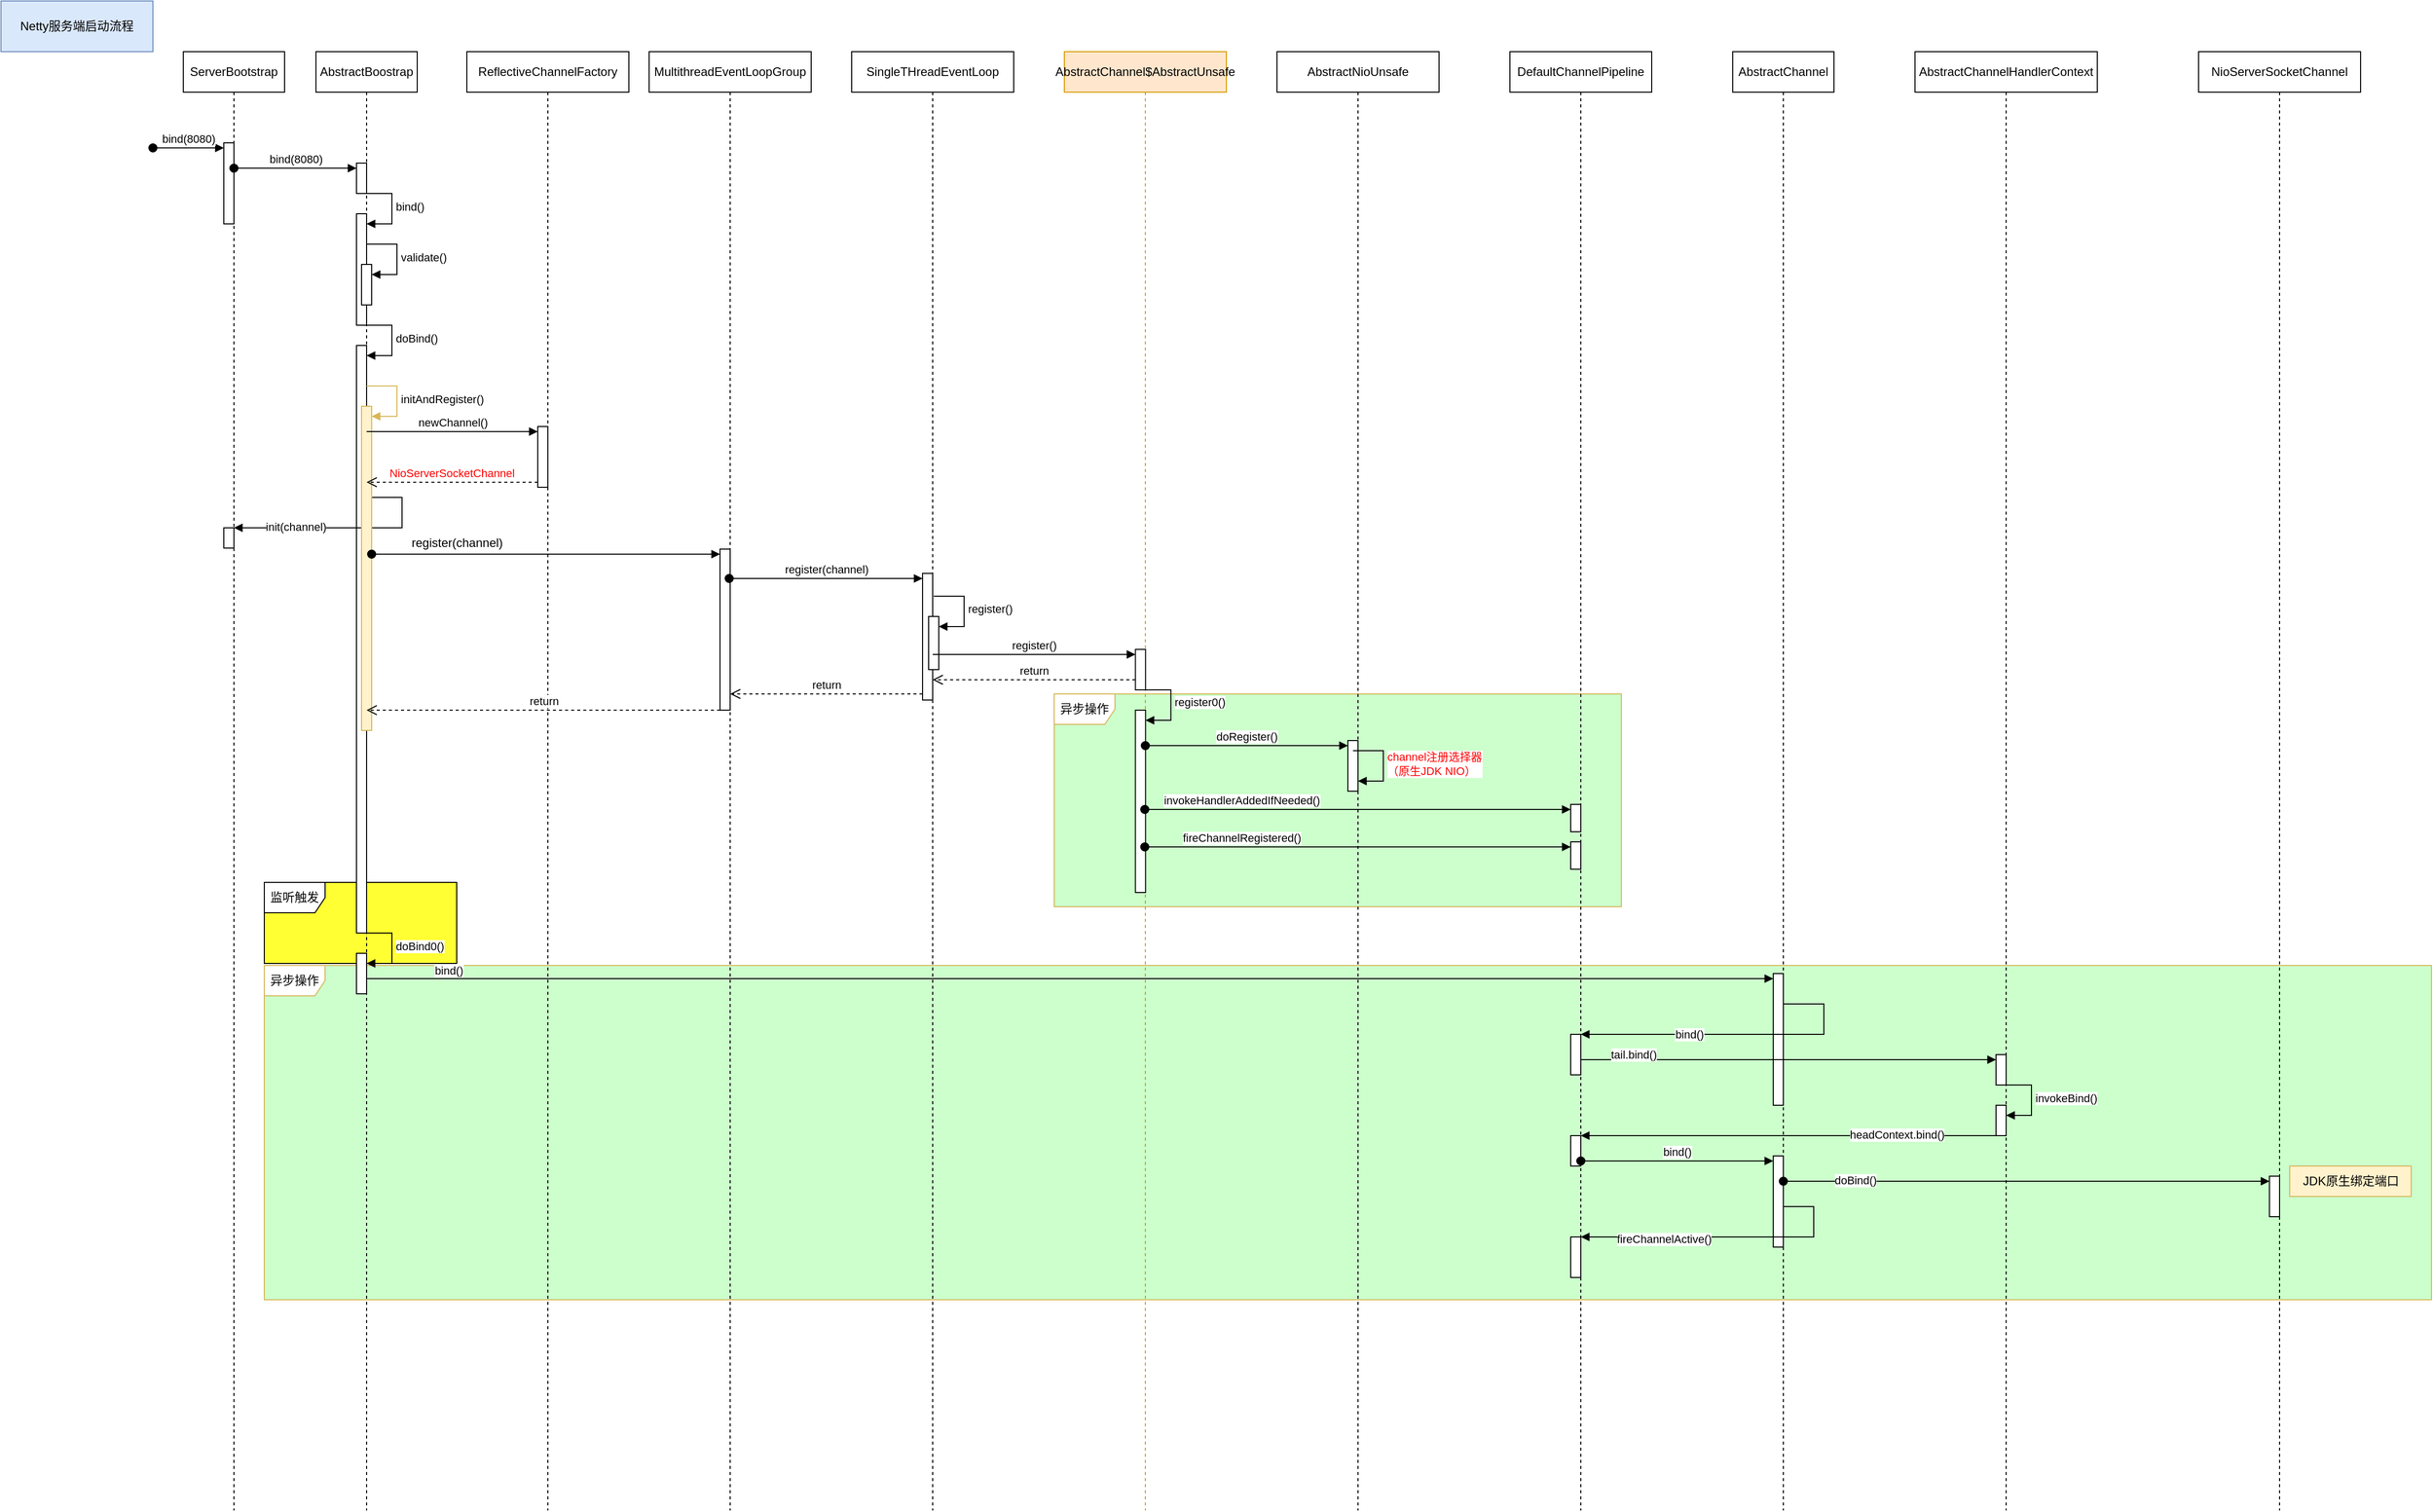 <mxfile version="22.1.4" type="github">
  <diagram name="Page-1" id="0hwIAMe2gJdcN81FErQZ">
    <mxGraphModel dx="2333" dy="1276" grid="1" gridSize="10" guides="1" tooltips="1" connect="1" arrows="1" fold="1" page="1" pageScale="1" pageWidth="3300" pageHeight="4681" math="0" shadow="0">
      <root>
        <mxCell id="0" />
        <mxCell id="1" parent="0" />
        <mxCell id="gqrppcVxHwUpCTjaMd3U-159" value="监听触发" style="shape=umlFrame;whiteSpace=wrap;html=1;pointerEvents=0;fillColor=default;gradientColor=none;swimlaneFillColor=#FFFF33;" vertex="1" parent="1">
          <mxGeometry x="290" y="900" width="190" height="80" as="geometry" />
        </mxCell>
        <mxCell id="gqrppcVxHwUpCTjaMd3U-158" value="异步操作" style="shape=umlFrame;whiteSpace=wrap;html=1;pointerEvents=0;fillColor=default;strokeColor=#d6b656;swimlaneFillColor=#CCFFCC;" vertex="1" parent="1">
          <mxGeometry x="290" y="982" width="2140" height="330" as="geometry" />
        </mxCell>
        <mxCell id="gqrppcVxHwUpCTjaMd3U-154" value="异步操作" style="shape=umlFrame;whiteSpace=wrap;html=1;pointerEvents=0;fillColor=default;strokeColor=#d6b656;swimlaneFillColor=#CCFFCC;" vertex="1" parent="1">
          <mxGeometry x="1070" y="714" width="560" height="210" as="geometry" />
        </mxCell>
        <mxCell id="gqrppcVxHwUpCTjaMd3U-1" value="ServerBootstrap" style="shape=umlLifeline;perimeter=lifelinePerimeter;whiteSpace=wrap;html=1;container=1;dropTarget=0;collapsible=0;recursiveResize=0;outlineConnect=0;portConstraint=eastwest;newEdgeStyle={&quot;curved&quot;:0,&quot;rounded&quot;:0};" vertex="1" parent="1">
          <mxGeometry x="210" y="80" width="100" height="1440" as="geometry" />
        </mxCell>
        <mxCell id="gqrppcVxHwUpCTjaMd3U-3" value="" style="html=1;points=[[0,0,0,0,5],[0,1,0,0,-5],[1,0,0,0,5],[1,1,0,0,-5]];perimeter=orthogonalPerimeter;outlineConnect=0;targetShapes=umlLifeline;portConstraint=eastwest;newEdgeStyle={&quot;curved&quot;:0,&quot;rounded&quot;:0};" vertex="1" parent="gqrppcVxHwUpCTjaMd3U-1">
          <mxGeometry x="40" y="90" width="10" height="80" as="geometry" />
        </mxCell>
        <mxCell id="gqrppcVxHwUpCTjaMd3U-4" value="bind(8080)" style="html=1;verticalAlign=bottom;startArrow=oval;endArrow=block;startSize=8;curved=0;rounded=0;entryX=0;entryY=0;entryDx=0;entryDy=5;" edge="1" target="gqrppcVxHwUpCTjaMd3U-3" parent="gqrppcVxHwUpCTjaMd3U-1">
          <mxGeometry relative="1" as="geometry">
            <mxPoint x="-30" y="95" as="sourcePoint" />
          </mxGeometry>
        </mxCell>
        <mxCell id="gqrppcVxHwUpCTjaMd3U-56" value="" style="html=1;points=[[0,0,0,0,5],[0,1,0,0,-5],[1,0,0,0,5],[1,1,0,0,-5]];perimeter=orthogonalPerimeter;outlineConnect=0;targetShapes=umlLifeline;portConstraint=eastwest;newEdgeStyle={&quot;curved&quot;:0,&quot;rounded&quot;:0};" vertex="1" parent="gqrppcVxHwUpCTjaMd3U-1">
          <mxGeometry x="40" y="470" width="10" height="20" as="geometry" />
        </mxCell>
        <mxCell id="gqrppcVxHwUpCTjaMd3U-2" value="AbstractBoostrap" style="shape=umlLifeline;perimeter=lifelinePerimeter;whiteSpace=wrap;html=1;container=1;dropTarget=0;collapsible=0;recursiveResize=0;outlineConnect=0;portConstraint=eastwest;newEdgeStyle={&quot;curved&quot;:0,&quot;rounded&quot;:0};" vertex="1" parent="1">
          <mxGeometry x="341" y="80" width="100" height="1440" as="geometry" />
        </mxCell>
        <mxCell id="gqrppcVxHwUpCTjaMd3U-23" value="" style="html=1;points=[[0,0,0,0,5],[0,1,0,0,-5],[1,0,0,0,5],[1,1,0,0,-5]];perimeter=orthogonalPerimeter;outlineConnect=0;targetShapes=umlLifeline;portConstraint=eastwest;newEdgeStyle={&quot;curved&quot;:0,&quot;rounded&quot;:0};" vertex="1" parent="gqrppcVxHwUpCTjaMd3U-2">
          <mxGeometry x="40" y="290" width="10" height="580" as="geometry" />
        </mxCell>
        <mxCell id="gqrppcVxHwUpCTjaMd3U-7" value="" style="html=1;points=[[0,0,0,0,5],[0,1,0,0,-5],[1,0,0,0,5],[1,1,0,0,-5]];perimeter=orthogonalPerimeter;outlineConnect=0;targetShapes=umlLifeline;portConstraint=eastwest;newEdgeStyle={&quot;curved&quot;:0,&quot;rounded&quot;:0};" vertex="1" parent="gqrppcVxHwUpCTjaMd3U-2">
          <mxGeometry x="40" y="110" width="10" height="30" as="geometry" />
        </mxCell>
        <mxCell id="gqrppcVxHwUpCTjaMd3U-15" value="" style="html=1;points=[[0,0,0,0,5],[0,1,0,0,-5],[1,0,0,0,5],[1,1,0,0,-5]];perimeter=orthogonalPerimeter;outlineConnect=0;targetShapes=umlLifeline;portConstraint=eastwest;newEdgeStyle={&quot;curved&quot;:0,&quot;rounded&quot;:0};" vertex="1" parent="gqrppcVxHwUpCTjaMd3U-2">
          <mxGeometry x="40" y="160" width="10" height="110" as="geometry" />
        </mxCell>
        <mxCell id="gqrppcVxHwUpCTjaMd3U-16" value="bind()" style="html=1;align=left;spacingLeft=2;endArrow=block;rounded=0;edgeStyle=orthogonalEdgeStyle;curved=0;rounded=0;" edge="1" target="gqrppcVxHwUpCTjaMd3U-15" parent="gqrppcVxHwUpCTjaMd3U-2">
          <mxGeometry relative="1" as="geometry">
            <mxPoint x="45" y="140" as="sourcePoint" />
            <Array as="points">
              <mxPoint x="75" y="140" />
              <mxPoint x="75" y="170" />
            </Array>
          </mxGeometry>
        </mxCell>
        <mxCell id="gqrppcVxHwUpCTjaMd3U-21" value="" style="html=1;points=[[0,0,0,0,5],[0,1,0,0,-5],[1,0,0,0,5],[1,1,0,0,-5]];perimeter=orthogonalPerimeter;outlineConnect=0;targetShapes=umlLifeline;portConstraint=eastwest;newEdgeStyle={&quot;curved&quot;:0,&quot;rounded&quot;:0};" vertex="1" parent="gqrppcVxHwUpCTjaMd3U-2">
          <mxGeometry x="45" y="210" width="10" height="40" as="geometry" />
        </mxCell>
        <mxCell id="gqrppcVxHwUpCTjaMd3U-22" value="validate()" style="html=1;align=left;spacingLeft=2;endArrow=block;rounded=0;edgeStyle=orthogonalEdgeStyle;curved=0;rounded=0;" edge="1" target="gqrppcVxHwUpCTjaMd3U-21" parent="gqrppcVxHwUpCTjaMd3U-2">
          <mxGeometry relative="1" as="geometry">
            <mxPoint x="50" y="190" as="sourcePoint" />
            <Array as="points">
              <mxPoint x="80" y="190" />
              <mxPoint x="80" y="220" />
            </Array>
          </mxGeometry>
        </mxCell>
        <mxCell id="gqrppcVxHwUpCTjaMd3U-24" value="doBind()" style="html=1;align=left;spacingLeft=2;endArrow=block;rounded=0;edgeStyle=orthogonalEdgeStyle;curved=0;rounded=0;" edge="1" target="gqrppcVxHwUpCTjaMd3U-23" parent="gqrppcVxHwUpCTjaMd3U-2">
          <mxGeometry relative="1" as="geometry">
            <mxPoint x="45" y="270" as="sourcePoint" />
            <Array as="points">
              <mxPoint x="75" y="300" />
            </Array>
          </mxGeometry>
        </mxCell>
        <mxCell id="gqrppcVxHwUpCTjaMd3U-30" value="" style="html=1;align=left;spacingLeft=2;endArrow=block;rounded=0;edgeStyle=orthogonalEdgeStyle;curved=0;rounded=0;" edge="1" target="gqrppcVxHwUpCTjaMd3U-1" parent="gqrppcVxHwUpCTjaMd3U-2">
          <mxGeometry relative="1" as="geometry">
            <mxPoint x="55" y="440" as="sourcePoint" />
            <Array as="points">
              <mxPoint x="85" y="440" />
              <mxPoint x="85" y="470" />
            </Array>
          </mxGeometry>
        </mxCell>
        <mxCell id="gqrppcVxHwUpCTjaMd3U-57" value="init(channel)" style="edgeLabel;html=1;align=center;verticalAlign=middle;resizable=0;points=[];" vertex="1" connectable="0" parent="gqrppcVxHwUpCTjaMd3U-30">
          <mxGeometry x="0.46" y="-1" relative="1" as="geometry">
            <mxPoint as="offset" />
          </mxGeometry>
        </mxCell>
        <mxCell id="gqrppcVxHwUpCTjaMd3U-111" value="" style="html=1;points=[[0,0,0,0,5],[0,1,0,0,-5],[1,0,0,0,5],[1,1,0,0,-5]];perimeter=orthogonalPerimeter;outlineConnect=0;targetShapes=umlLifeline;portConstraint=eastwest;newEdgeStyle={&quot;curved&quot;:0,&quot;rounded&quot;:0};" vertex="1" parent="gqrppcVxHwUpCTjaMd3U-2">
          <mxGeometry x="40" y="890" width="10" height="40" as="geometry" />
        </mxCell>
        <mxCell id="gqrppcVxHwUpCTjaMd3U-112" value="doBind0()" style="html=1;align=left;spacingLeft=2;endArrow=block;rounded=0;edgeStyle=orthogonalEdgeStyle;curved=0;rounded=0;" edge="1" target="gqrppcVxHwUpCTjaMd3U-111" parent="gqrppcVxHwUpCTjaMd3U-2">
          <mxGeometry x="-0.005" relative="1" as="geometry">
            <mxPoint x="45" y="870" as="sourcePoint" />
            <Array as="points">
              <mxPoint x="75" y="900" />
            </Array>
            <mxPoint as="offset" />
          </mxGeometry>
        </mxCell>
        <mxCell id="gqrppcVxHwUpCTjaMd3U-5" value="Netty服务端启动流程" style="html=1;whiteSpace=wrap;fillColor=#dae8fc;strokeColor=#6c8ebf;" vertex="1" parent="1">
          <mxGeometry x="30" y="30" width="150" height="50" as="geometry" />
        </mxCell>
        <mxCell id="gqrppcVxHwUpCTjaMd3U-8" value="bind(8080)" style="html=1;verticalAlign=bottom;startArrow=oval;endArrow=block;startSize=8;curved=0;rounded=0;entryX=0;entryY=0;entryDx=0;entryDy=5;" edge="1" target="gqrppcVxHwUpCTjaMd3U-7" parent="1" source="gqrppcVxHwUpCTjaMd3U-1">
          <mxGeometry x="0.004" relative="1" as="geometry">
            <mxPoint x="350" y="195" as="sourcePoint" />
            <mxPoint as="offset" />
          </mxGeometry>
        </mxCell>
        <mxCell id="gqrppcVxHwUpCTjaMd3U-26" value="initAndRegister()" style="html=1;align=left;spacingLeft=2;endArrow=block;rounded=0;edgeStyle=orthogonalEdgeStyle;curved=0;rounded=0;fillColor=#fff2cc;strokeColor=#d6b656;" edge="1" target="gqrppcVxHwUpCTjaMd3U-25" parent="1">
          <mxGeometry relative="1" as="geometry">
            <mxPoint x="391" y="410" as="sourcePoint" />
            <Array as="points">
              <mxPoint x="421" y="440" />
            </Array>
          </mxGeometry>
        </mxCell>
        <mxCell id="gqrppcVxHwUpCTjaMd3U-25" value="" style="html=1;points=[[0,0,0,0,5],[0,1,0,0,-5],[1,0,0,0,5],[1,1,0,0,-5]];perimeter=orthogonalPerimeter;outlineConnect=0;targetShapes=umlLifeline;portConstraint=eastwest;newEdgeStyle={&quot;curved&quot;:0,&quot;rounded&quot;:0};fillColor=#fff2cc;strokeColor=#d6b656;" vertex="1" parent="1">
          <mxGeometry x="386" y="430" width="10" height="320" as="geometry" />
        </mxCell>
        <mxCell id="gqrppcVxHwUpCTjaMd3U-43" value="ReflectiveChannelFactory" style="shape=umlLifeline;perimeter=lifelinePerimeter;whiteSpace=wrap;html=1;container=1;dropTarget=0;collapsible=0;recursiveResize=0;outlineConnect=0;portConstraint=eastwest;newEdgeStyle={&quot;curved&quot;:0,&quot;rounded&quot;:0};" vertex="1" parent="1">
          <mxGeometry x="490" y="80" width="160" height="1440" as="geometry" />
        </mxCell>
        <mxCell id="gqrppcVxHwUpCTjaMd3U-53" value="" style="html=1;points=[[0,0,0,0,5],[0,1,0,0,-5],[1,0,0,0,5],[1,1,0,0,-5]];perimeter=orthogonalPerimeter;outlineConnect=0;targetShapes=umlLifeline;portConstraint=eastwest;newEdgeStyle={&quot;curved&quot;:0,&quot;rounded&quot;:0};" vertex="1" parent="gqrppcVxHwUpCTjaMd3U-43">
          <mxGeometry x="70" y="370" width="10" height="60" as="geometry" />
        </mxCell>
        <mxCell id="gqrppcVxHwUpCTjaMd3U-55" value="&lt;font color=&quot;#ff0000&quot;&gt;NioServerSocketChannel&lt;/font&gt;" style="html=1;verticalAlign=bottom;endArrow=open;dashed=1;endSize=8;curved=0;rounded=0;exitX=0;exitY=1;exitDx=0;exitDy=-5;" edge="1" source="gqrppcVxHwUpCTjaMd3U-53" parent="1" target="gqrppcVxHwUpCTjaMd3U-2">
          <mxGeometry x="0.003" relative="1" as="geometry">
            <mxPoint x="520" y="525" as="targetPoint" />
            <mxPoint as="offset" />
          </mxGeometry>
        </mxCell>
        <mxCell id="gqrppcVxHwUpCTjaMd3U-54" value="newChannel()" style="html=1;verticalAlign=bottom;endArrow=block;curved=0;rounded=0;entryX=0;entryY=0;entryDx=0;entryDy=5;" edge="1" target="gqrppcVxHwUpCTjaMd3U-53" parent="1" source="gqrppcVxHwUpCTjaMd3U-2">
          <mxGeometry relative="1" as="geometry">
            <mxPoint x="520" y="455" as="sourcePoint" />
          </mxGeometry>
        </mxCell>
        <mxCell id="gqrppcVxHwUpCTjaMd3U-62" value="MultithreadEventLoopGroup" style="shape=umlLifeline;perimeter=lifelinePerimeter;whiteSpace=wrap;html=1;container=1;dropTarget=0;collapsible=0;recursiveResize=0;outlineConnect=0;portConstraint=eastwest;newEdgeStyle={&quot;curved&quot;:0,&quot;rounded&quot;:0};" vertex="1" parent="1">
          <mxGeometry x="670" y="80" width="160" height="1440" as="geometry" />
        </mxCell>
        <mxCell id="gqrppcVxHwUpCTjaMd3U-66" value="" style="html=1;points=[[0,0,0,0,5],[0,1,0,0,-5],[1,0,0,0,5],[1,1,0,0,-5]];perimeter=orthogonalPerimeter;outlineConnect=0;targetShapes=umlLifeline;portConstraint=eastwest;newEdgeStyle={&quot;curved&quot;:0,&quot;rounded&quot;:0};" vertex="1" parent="gqrppcVxHwUpCTjaMd3U-62">
          <mxGeometry x="70" y="491" width="10" height="159" as="geometry" />
        </mxCell>
        <mxCell id="gqrppcVxHwUpCTjaMd3U-65" value="SingleTHreadEventLoop" style="shape=umlLifeline;perimeter=lifelinePerimeter;whiteSpace=wrap;html=1;container=1;dropTarget=0;collapsible=0;recursiveResize=0;outlineConnect=0;portConstraint=eastwest;newEdgeStyle={&quot;curved&quot;:0,&quot;rounded&quot;:0};" vertex="1" parent="1">
          <mxGeometry x="870" y="80" width="160" height="1440" as="geometry" />
        </mxCell>
        <mxCell id="gqrppcVxHwUpCTjaMd3U-70" value="" style="html=1;points=[[0,0,0,0,5],[0,1,0,0,-5],[1,0,0,0,5],[1,1,0,0,-5]];perimeter=orthogonalPerimeter;outlineConnect=0;targetShapes=umlLifeline;portConstraint=eastwest;newEdgeStyle={&quot;curved&quot;:0,&quot;rounded&quot;:0};" vertex="1" parent="gqrppcVxHwUpCTjaMd3U-65">
          <mxGeometry x="70" y="515" width="10" height="125" as="geometry" />
        </mxCell>
        <mxCell id="gqrppcVxHwUpCTjaMd3U-76" value="" style="html=1;points=[[0,0,0,0,5],[0,1,0,0,-5],[1,0,0,0,5],[1,1,0,0,-5]];perimeter=orthogonalPerimeter;outlineConnect=0;targetShapes=umlLifeline;portConstraint=eastwest;newEdgeStyle={&quot;curved&quot;:0,&quot;rounded&quot;:0};" vertex="1" parent="gqrppcVxHwUpCTjaMd3U-65">
          <mxGeometry x="76" y="557.5" width="10" height="52.5" as="geometry" />
        </mxCell>
        <mxCell id="gqrppcVxHwUpCTjaMd3U-77" value="register()" style="html=1;align=left;spacingLeft=2;endArrow=block;rounded=0;edgeStyle=orthogonalEdgeStyle;curved=0;rounded=0;" edge="1" target="gqrppcVxHwUpCTjaMd3U-76" parent="gqrppcVxHwUpCTjaMd3U-65">
          <mxGeometry relative="1" as="geometry">
            <mxPoint x="81" y="537.5" as="sourcePoint" />
            <Array as="points">
              <mxPoint x="111" y="567.5" />
            </Array>
          </mxGeometry>
        </mxCell>
        <mxCell id="gqrppcVxHwUpCTjaMd3U-67" value="" style="html=1;verticalAlign=bottom;startArrow=oval;endArrow=block;startSize=8;curved=0;rounded=0;entryX=0;entryY=0;entryDx=0;entryDy=5;" edge="1" target="gqrppcVxHwUpCTjaMd3U-66" parent="1">
          <mxGeometry relative="1" as="geometry">
            <mxPoint x="396" y="576" as="sourcePoint" />
          </mxGeometry>
        </mxCell>
        <mxCell id="gqrppcVxHwUpCTjaMd3U-69" value="register(channel)" style="text;html=1;align=center;verticalAlign=middle;resizable=0;points=[];autosize=1;strokeColor=none;fillColor=none;" vertex="1" parent="1">
          <mxGeometry x="425" y="550" width="110" height="30" as="geometry" />
        </mxCell>
        <mxCell id="gqrppcVxHwUpCTjaMd3U-71" value="register(channel)" style="html=1;verticalAlign=bottom;startArrow=oval;endArrow=block;startSize=8;curved=0;rounded=0;entryX=0;entryY=0;entryDx=0;entryDy=5;" edge="1" target="gqrppcVxHwUpCTjaMd3U-70" parent="1">
          <mxGeometry relative="1" as="geometry">
            <mxPoint x="749.071" y="600" as="sourcePoint" />
          </mxGeometry>
        </mxCell>
        <mxCell id="gqrppcVxHwUpCTjaMd3U-78" value="AbstractChannel$AbstractUnsafe" style="shape=umlLifeline;perimeter=lifelinePerimeter;whiteSpace=wrap;html=1;container=1;dropTarget=0;collapsible=0;recursiveResize=0;outlineConnect=0;portConstraint=eastwest;newEdgeStyle={&quot;curved&quot;:0,&quot;rounded&quot;:0};fillColor=#ffe6cc;strokeColor=#d79b00;" vertex="1" parent="1">
          <mxGeometry x="1080" y="80" width="160" height="1440" as="geometry" />
        </mxCell>
        <mxCell id="gqrppcVxHwUpCTjaMd3U-85" value="" style="html=1;points=[[0,0,0,0,5],[0,1,0,0,-5],[1,0,0,0,5],[1,1,0,0,-5]];perimeter=orthogonalPerimeter;outlineConnect=0;targetShapes=umlLifeline;portConstraint=eastwest;newEdgeStyle={&quot;curved&quot;:0,&quot;rounded&quot;:0};" vertex="1" parent="gqrppcVxHwUpCTjaMd3U-78">
          <mxGeometry x="70.19" y="590" width="10" height="40" as="geometry" />
        </mxCell>
        <mxCell id="gqrppcVxHwUpCTjaMd3U-90" value="" style="html=1;points=[[0,0,0,0,5],[0,1,0,0,-5],[1,0,0,0,5],[1,1,0,0,-5]];perimeter=orthogonalPerimeter;outlineConnect=0;targetShapes=umlLifeline;portConstraint=eastwest;newEdgeStyle={&quot;curved&quot;:0,&quot;rounded&quot;:0};" vertex="1" parent="gqrppcVxHwUpCTjaMd3U-78">
          <mxGeometry x="70.19" y="650" width="10" height="180" as="geometry" />
        </mxCell>
        <mxCell id="gqrppcVxHwUpCTjaMd3U-91" value="register0()" style="html=1;align=left;spacingLeft=2;endArrow=block;rounded=0;edgeStyle=orthogonalEdgeStyle;curved=0;rounded=0;" edge="1" target="gqrppcVxHwUpCTjaMd3U-90" parent="gqrppcVxHwUpCTjaMd3U-78">
          <mxGeometry relative="1" as="geometry">
            <mxPoint x="75.19" y="630" as="sourcePoint" />
            <Array as="points">
              <mxPoint x="105.19" y="660" />
            </Array>
          </mxGeometry>
        </mxCell>
        <mxCell id="gqrppcVxHwUpCTjaMd3U-86" value="register()" style="html=1;verticalAlign=bottom;endArrow=block;curved=0;rounded=0;entryX=0;entryY=0;entryDx=0;entryDy=5;" edge="1" target="gqrppcVxHwUpCTjaMd3U-85" parent="1" source="gqrppcVxHwUpCTjaMd3U-65">
          <mxGeometry relative="1" as="geometry">
            <mxPoint x="1080.19" y="653.75" as="sourcePoint" />
          </mxGeometry>
        </mxCell>
        <mxCell id="gqrppcVxHwUpCTjaMd3U-94" value="AbstractNioUnsafe" style="shape=umlLifeline;perimeter=lifelinePerimeter;whiteSpace=wrap;html=1;container=1;dropTarget=0;collapsible=0;recursiveResize=0;outlineConnect=0;portConstraint=eastwest;newEdgeStyle={&quot;curved&quot;:0,&quot;rounded&quot;:0};" vertex="1" parent="1">
          <mxGeometry x="1290" y="80" width="160" height="1440" as="geometry" />
        </mxCell>
        <mxCell id="gqrppcVxHwUpCTjaMd3U-98" value="" style="html=1;points=[[0,0,0,0,5],[0,1,0,0,-5],[1,0,0,0,5],[1,1,0,0,-5]];perimeter=orthogonalPerimeter;outlineConnect=0;targetShapes=umlLifeline;portConstraint=eastwest;newEdgeStyle={&quot;curved&quot;:0,&quot;rounded&quot;:0};" vertex="1" parent="gqrppcVxHwUpCTjaMd3U-94">
          <mxGeometry x="70" y="680" width="10" height="50" as="geometry" />
        </mxCell>
        <mxCell id="gqrppcVxHwUpCTjaMd3U-99" value="doRegister()" style="html=1;verticalAlign=bottom;startArrow=oval;endArrow=block;startSize=8;curved=0;rounded=0;entryX=0;entryY=0;entryDx=0;entryDy=5;" edge="1" target="gqrppcVxHwUpCTjaMd3U-98" parent="1" source="gqrppcVxHwUpCTjaMd3U-78">
          <mxGeometry relative="1" as="geometry">
            <mxPoint x="1290" y="765" as="sourcePoint" />
          </mxGeometry>
        </mxCell>
        <mxCell id="gqrppcVxHwUpCTjaMd3U-101" value="channel注册选择器&lt;br&gt;（原生JDK NIO）" style="html=1;align=left;spacingLeft=2;endArrow=block;rounded=0;edgeStyle=orthogonalEdgeStyle;curved=0;rounded=0;fontColor=#FF0000;" edge="1" parent="1">
          <mxGeometry relative="1" as="geometry">
            <mxPoint x="1365" y="770" as="sourcePoint" />
            <Array as="points">
              <mxPoint x="1395" y="800" />
            </Array>
            <mxPoint x="1370" y="800" as="targetPoint" />
          </mxGeometry>
        </mxCell>
        <mxCell id="gqrppcVxHwUpCTjaMd3U-102" value="DefaultChannelPipeline" style="shape=umlLifeline;perimeter=lifelinePerimeter;whiteSpace=wrap;html=1;container=1;dropTarget=0;collapsible=0;recursiveResize=0;outlineConnect=0;portConstraint=eastwest;newEdgeStyle={&quot;curved&quot;:0,&quot;rounded&quot;:0};" vertex="1" parent="1">
          <mxGeometry x="1520" y="80" width="140" height="1440" as="geometry" />
        </mxCell>
        <mxCell id="gqrppcVxHwUpCTjaMd3U-103" value="" style="html=1;points=[[0,0,0,0,5],[0,1,0,0,-5],[1,0,0,0,5],[1,1,0,0,-5]];perimeter=orthogonalPerimeter;outlineConnect=0;targetShapes=umlLifeline;portConstraint=eastwest;newEdgeStyle={&quot;curved&quot;:0,&quot;rounded&quot;:0};" vertex="1" parent="gqrppcVxHwUpCTjaMd3U-102">
          <mxGeometry x="60" y="743" width="10" height="27" as="geometry" />
        </mxCell>
        <mxCell id="gqrppcVxHwUpCTjaMd3U-106" value="" style="html=1;points=[[0,0,0,0,5],[0,1,0,0,-5],[1,0,0,0,5],[1,1,0,0,-5]];perimeter=orthogonalPerimeter;outlineConnect=0;targetShapes=umlLifeline;portConstraint=eastwest;newEdgeStyle={&quot;curved&quot;:0,&quot;rounded&quot;:0};" vertex="1" parent="gqrppcVxHwUpCTjaMd3U-102">
          <mxGeometry x="60" y="780" width="10" height="27" as="geometry" />
        </mxCell>
        <mxCell id="gqrppcVxHwUpCTjaMd3U-107" value="" style="html=1;verticalAlign=bottom;startArrow=oval;endArrow=block;startSize=8;curved=0;rounded=0;entryX=0;entryY=0;entryDx=0;entryDy=5;" edge="1" parent="gqrppcVxHwUpCTjaMd3U-102" target="gqrppcVxHwUpCTjaMd3U-106">
          <mxGeometry relative="1" as="geometry">
            <mxPoint x="-360.553" y="785" as="sourcePoint" />
          </mxGeometry>
        </mxCell>
        <mxCell id="gqrppcVxHwUpCTjaMd3U-108" value="fireChannelRegistered()" style="edgeLabel;html=1;align=center;verticalAlign=middle;resizable=0;points=[];" vertex="1" connectable="0" parent="gqrppcVxHwUpCTjaMd3U-107">
          <mxGeometry x="-0.628" y="2" relative="1" as="geometry">
            <mxPoint x="17" y="-7" as="offset" />
          </mxGeometry>
        </mxCell>
        <mxCell id="gqrppcVxHwUpCTjaMd3U-120" value="" style="html=1;points=[[0,0,0,0,5],[0,1,0,0,-5],[1,0,0,0,5],[1,1,0,0,-5]];perimeter=orthogonalPerimeter;outlineConnect=0;targetShapes=umlLifeline;portConstraint=eastwest;newEdgeStyle={&quot;curved&quot;:0,&quot;rounded&quot;:0};" vertex="1" parent="gqrppcVxHwUpCTjaMd3U-102">
          <mxGeometry x="60" y="970" width="10" height="40" as="geometry" />
        </mxCell>
        <mxCell id="gqrppcVxHwUpCTjaMd3U-135" value="" style="html=1;points=[[0,0,0,0,5],[0,1,0,0,-5],[1,0,0,0,5],[1,1,0,0,-5]];perimeter=orthogonalPerimeter;outlineConnect=0;targetShapes=umlLifeline;portConstraint=eastwest;newEdgeStyle={&quot;curved&quot;:0,&quot;rounded&quot;:0};" vertex="1" parent="gqrppcVxHwUpCTjaMd3U-102">
          <mxGeometry x="60" y="1070" width="10" height="30" as="geometry" />
        </mxCell>
        <mxCell id="gqrppcVxHwUpCTjaMd3U-148" value="" style="html=1;points=[[0,0,0,0,5],[0,1,0,0,-5],[1,0,0,0,5],[1,1,0,0,-5]];perimeter=orthogonalPerimeter;outlineConnect=0;targetShapes=umlLifeline;portConstraint=eastwest;newEdgeStyle={&quot;curved&quot;:0,&quot;rounded&quot;:0};" vertex="1" parent="gqrppcVxHwUpCTjaMd3U-102">
          <mxGeometry x="60" y="1170" width="10" height="40" as="geometry" />
        </mxCell>
        <mxCell id="gqrppcVxHwUpCTjaMd3U-104" value="" style="html=1;verticalAlign=bottom;startArrow=oval;endArrow=block;startSize=8;curved=0;rounded=0;entryX=0;entryY=0;entryDx=0;entryDy=5;" edge="1" target="gqrppcVxHwUpCTjaMd3U-103" parent="1">
          <mxGeometry relative="1" as="geometry">
            <mxPoint x="1159.447" y="828" as="sourcePoint" />
          </mxGeometry>
        </mxCell>
        <mxCell id="gqrppcVxHwUpCTjaMd3U-105" value="invokeHandlerAddedIfNeeded()" style="edgeLabel;html=1;align=center;verticalAlign=middle;resizable=0;points=[];" vertex="1" connectable="0" parent="gqrppcVxHwUpCTjaMd3U-104">
          <mxGeometry x="-0.628" y="2" relative="1" as="geometry">
            <mxPoint x="17" y="-7" as="offset" />
          </mxGeometry>
        </mxCell>
        <mxCell id="gqrppcVxHwUpCTjaMd3U-113" value="AbstractChannel" style="shape=umlLifeline;perimeter=lifelinePerimeter;whiteSpace=wrap;html=1;container=1;dropTarget=0;collapsible=0;recursiveResize=0;outlineConnect=0;portConstraint=eastwest;newEdgeStyle={&quot;curved&quot;:0,&quot;rounded&quot;:0};" vertex="1" parent="1">
          <mxGeometry x="1740" y="80" width="100" height="1440" as="geometry" />
        </mxCell>
        <mxCell id="gqrppcVxHwUpCTjaMd3U-116" value="" style="html=1;points=[[0,0,0,0,5],[0,1,0,0,-5],[1,0,0,0,5],[1,1,0,0,-5]];perimeter=orthogonalPerimeter;outlineConnect=0;targetShapes=umlLifeline;portConstraint=eastwest;newEdgeStyle={&quot;curved&quot;:0,&quot;rounded&quot;:0};" vertex="1" parent="gqrppcVxHwUpCTjaMd3U-113">
          <mxGeometry x="40" y="910" width="10" height="130" as="geometry" />
        </mxCell>
        <mxCell id="gqrppcVxHwUpCTjaMd3U-139" value="" style="html=1;points=[[0,0,0,0,5],[0,1,0,0,-5],[1,0,0,0,5],[1,1,0,0,-5]];perimeter=orthogonalPerimeter;outlineConnect=0;targetShapes=umlLifeline;portConstraint=eastwest;newEdgeStyle={&quot;curved&quot;:0,&quot;rounded&quot;:0};" vertex="1" parent="gqrppcVxHwUpCTjaMd3U-113">
          <mxGeometry x="40" y="1090" width="10" height="90" as="geometry" />
        </mxCell>
        <mxCell id="gqrppcVxHwUpCTjaMd3U-117" value="" style="html=1;verticalAlign=bottom;endArrow=block;curved=0;rounded=0;entryX=0;entryY=0;entryDx=0;entryDy=5;" edge="1" target="gqrppcVxHwUpCTjaMd3U-116" parent="1" source="gqrppcVxHwUpCTjaMd3U-2">
          <mxGeometry relative="1" as="geometry">
            <mxPoint x="1710" y="995" as="sourcePoint" />
          </mxGeometry>
        </mxCell>
        <mxCell id="gqrppcVxHwUpCTjaMd3U-119" value="bind()" style="edgeLabel;html=1;align=center;verticalAlign=middle;resizable=0;points=[];" vertex="1" connectable="0" parent="gqrppcVxHwUpCTjaMd3U-117">
          <mxGeometry x="-0.884" y="2" relative="1" as="geometry">
            <mxPoint y="-6" as="offset" />
          </mxGeometry>
        </mxCell>
        <mxCell id="gqrppcVxHwUpCTjaMd3U-121" value="" style="html=1;align=left;spacingLeft=2;endArrow=block;rounded=0;edgeStyle=orthogonalEdgeStyle;curved=0;rounded=0;" edge="1" target="gqrppcVxHwUpCTjaMd3U-120" parent="1" source="gqrppcVxHwUpCTjaMd3U-116">
          <mxGeometry relative="1" as="geometry">
            <mxPoint x="1800" y="1020" as="sourcePoint" />
            <Array as="points">
              <mxPoint x="1830" y="1020" />
              <mxPoint x="1830" y="1050" />
            </Array>
          </mxGeometry>
        </mxCell>
        <mxCell id="gqrppcVxHwUpCTjaMd3U-122" value="bind()" style="edgeLabel;html=1;align=center;verticalAlign=middle;resizable=0;points=[];" vertex="1" connectable="0" parent="gqrppcVxHwUpCTjaMd3U-121">
          <mxGeometry x="0.314" relative="1" as="geometry">
            <mxPoint as="offset" />
          </mxGeometry>
        </mxCell>
        <mxCell id="gqrppcVxHwUpCTjaMd3U-123" value="AbstractChannelHandlerContext" style="shape=umlLifeline;perimeter=lifelinePerimeter;whiteSpace=wrap;html=1;container=1;dropTarget=0;collapsible=0;recursiveResize=0;outlineConnect=0;portConstraint=eastwest;newEdgeStyle={&quot;curved&quot;:0,&quot;rounded&quot;:0};" vertex="1" parent="1">
          <mxGeometry x="1920" y="80" width="180" height="1440" as="geometry" />
        </mxCell>
        <mxCell id="gqrppcVxHwUpCTjaMd3U-126" value="" style="html=1;points=[[0,0,0,0,5],[0,1,0,0,-5],[1,0,0,0,5],[1,1,0,0,-5]];perimeter=orthogonalPerimeter;outlineConnect=0;targetShapes=umlLifeline;portConstraint=eastwest;newEdgeStyle={&quot;curved&quot;:0,&quot;rounded&quot;:0};" vertex="1" parent="gqrppcVxHwUpCTjaMd3U-123">
          <mxGeometry x="80" y="990" width="10" height="30" as="geometry" />
        </mxCell>
        <mxCell id="gqrppcVxHwUpCTjaMd3U-131" value="" style="html=1;points=[[0,0,0,0,5],[0,1,0,0,-5],[1,0,0,0,5],[1,1,0,0,-5]];perimeter=orthogonalPerimeter;outlineConnect=0;targetShapes=umlLifeline;portConstraint=eastwest;newEdgeStyle={&quot;curved&quot;:0,&quot;rounded&quot;:0};" vertex="1" parent="gqrppcVxHwUpCTjaMd3U-123">
          <mxGeometry x="80" y="1040" width="10" height="30" as="geometry" />
        </mxCell>
        <mxCell id="gqrppcVxHwUpCTjaMd3U-132" value="invokeBind()" style="html=1;align=left;spacingLeft=2;endArrow=block;rounded=0;edgeStyle=orthogonalEdgeStyle;curved=0;rounded=0;" edge="1" target="gqrppcVxHwUpCTjaMd3U-131" parent="gqrppcVxHwUpCTjaMd3U-123">
          <mxGeometry x="0.002" relative="1" as="geometry">
            <mxPoint x="85" y="1020" as="sourcePoint" />
            <Array as="points">
              <mxPoint x="115" y="1050" />
            </Array>
            <mxPoint as="offset" />
          </mxGeometry>
        </mxCell>
        <mxCell id="gqrppcVxHwUpCTjaMd3U-127" value="" style="html=1;verticalAlign=bottom;endArrow=block;curved=0;rounded=0;entryX=0;entryY=0;entryDx=0;entryDy=5;" edge="1" target="gqrppcVxHwUpCTjaMd3U-126" parent="1" source="gqrppcVxHwUpCTjaMd3U-102">
          <mxGeometry x="0.0" relative="1" as="geometry">
            <mxPoint x="1930" y="1075" as="sourcePoint" />
            <mxPoint as="offset" />
          </mxGeometry>
        </mxCell>
        <mxCell id="gqrppcVxHwUpCTjaMd3U-129" value="tail.bind()" style="edgeLabel;html=1;align=center;verticalAlign=middle;resizable=0;points=[];" vertex="1" connectable="0" parent="gqrppcVxHwUpCTjaMd3U-127">
          <mxGeometry x="-0.749" y="-1" relative="1" as="geometry">
            <mxPoint y="-6" as="offset" />
          </mxGeometry>
        </mxCell>
        <mxCell id="gqrppcVxHwUpCTjaMd3U-136" value="&lt;br&gt;" style="html=1;verticalAlign=bottom;endArrow=block;curved=0;rounded=0;" edge="1" parent="1" source="gqrppcVxHwUpCTjaMd3U-131" target="gqrppcVxHwUpCTjaMd3U-135">
          <mxGeometry width="80" relative="1" as="geometry">
            <mxPoint x="2000" y="1200" as="sourcePoint" />
            <mxPoint x="1780" y="1200" as="targetPoint" />
          </mxGeometry>
        </mxCell>
        <mxCell id="gqrppcVxHwUpCTjaMd3U-138" value="headContext.bind()" style="edgeLabel;html=1;align=center;verticalAlign=middle;resizable=0;points=[];" vertex="1" connectable="0" parent="gqrppcVxHwUpCTjaMd3U-136">
          <mxGeometry x="-0.522" y="-1" relative="1" as="geometry">
            <mxPoint as="offset" />
          </mxGeometry>
        </mxCell>
        <mxCell id="gqrppcVxHwUpCTjaMd3U-140" value="bind()" style="html=1;verticalAlign=bottom;startArrow=oval;endArrow=block;startSize=8;curved=0;rounded=0;entryX=0;entryY=0;entryDx=0;entryDy=5;" edge="1" target="gqrppcVxHwUpCTjaMd3U-139" parent="1" source="gqrppcVxHwUpCTjaMd3U-102">
          <mxGeometry relative="1" as="geometry">
            <mxPoint x="1710" y="1175" as="sourcePoint" />
          </mxGeometry>
        </mxCell>
        <mxCell id="gqrppcVxHwUpCTjaMd3U-141" value="NioServerSocketChannel" style="shape=umlLifeline;perimeter=lifelinePerimeter;whiteSpace=wrap;html=1;container=1;dropTarget=0;collapsible=0;recursiveResize=0;outlineConnect=0;portConstraint=eastwest;newEdgeStyle={&quot;curved&quot;:0,&quot;rounded&quot;:0};" vertex="1" parent="1">
          <mxGeometry x="2200" y="80" width="160" height="1440" as="geometry" />
        </mxCell>
        <mxCell id="gqrppcVxHwUpCTjaMd3U-142" value="" style="html=1;points=[[0,0,0,0,5],[0,1,0,0,-5],[1,0,0,0,5],[1,1,0,0,-5]];perimeter=orthogonalPerimeter;outlineConnect=0;targetShapes=umlLifeline;portConstraint=eastwest;newEdgeStyle={&quot;curved&quot;:0,&quot;rounded&quot;:0};" vertex="1" parent="gqrppcVxHwUpCTjaMd3U-141">
          <mxGeometry x="70" y="1110" width="10" height="40" as="geometry" />
        </mxCell>
        <mxCell id="gqrppcVxHwUpCTjaMd3U-143" value="" style="html=1;verticalAlign=bottom;startArrow=oval;endArrow=block;startSize=8;curved=0;rounded=0;entryX=0;entryY=0;entryDx=0;entryDy=5;" edge="1" target="gqrppcVxHwUpCTjaMd3U-142" parent="1" source="gqrppcVxHwUpCTjaMd3U-113">
          <mxGeometry relative="1" as="geometry">
            <mxPoint x="2200" y="1195" as="sourcePoint" />
          </mxGeometry>
        </mxCell>
        <mxCell id="gqrppcVxHwUpCTjaMd3U-144" value="doBind()" style="edgeLabel;html=1;align=center;verticalAlign=middle;resizable=0;points=[];" vertex="1" connectable="0" parent="gqrppcVxHwUpCTjaMd3U-143">
          <mxGeometry x="-0.704" y="-1" relative="1" as="geometry">
            <mxPoint y="-2" as="offset" />
          </mxGeometry>
        </mxCell>
        <mxCell id="gqrppcVxHwUpCTjaMd3U-145" value="JDK原生绑定端口" style="text;html=1;align=center;verticalAlign=middle;resizable=0;points=[];autosize=1;strokeColor=#d6b656;fillColor=#fff2cc;" vertex="1" parent="1">
          <mxGeometry x="2290" y="1180" width="120" height="30" as="geometry" />
        </mxCell>
        <mxCell id="gqrppcVxHwUpCTjaMd3U-152" value="" style="html=1;align=left;spacingLeft=2;endArrow=block;rounded=0;edgeStyle=orthogonalEdgeStyle;curved=0;rounded=0;" edge="1" target="gqrppcVxHwUpCTjaMd3U-102" parent="1">
          <mxGeometry relative="1" as="geometry">
            <mxPoint x="1790" y="1220" as="sourcePoint" />
            <Array as="points">
              <mxPoint x="1820" y="1220" />
              <mxPoint x="1820" y="1250" />
            </Array>
            <mxPoint x="1795" y="1250" as="targetPoint" />
          </mxGeometry>
        </mxCell>
        <mxCell id="gqrppcVxHwUpCTjaMd3U-153" value="fireChannelActive()" style="edgeLabel;html=1;align=center;verticalAlign=middle;resizable=0;points=[];" vertex="1" connectable="0" parent="gqrppcVxHwUpCTjaMd3U-152">
          <mxGeometry x="0.438" y="2" relative="1" as="geometry">
            <mxPoint as="offset" />
          </mxGeometry>
        </mxCell>
        <mxCell id="gqrppcVxHwUpCTjaMd3U-155" value="return" style="html=1;verticalAlign=bottom;endArrow=open;dashed=1;endSize=8;curved=0;rounded=0;" edge="1" parent="1" source="gqrppcVxHwUpCTjaMd3U-85" target="gqrppcVxHwUpCTjaMd3U-65">
          <mxGeometry relative="1" as="geometry">
            <mxPoint x="1130" y="700" as="sourcePoint" />
            <mxPoint x="1050" y="700" as="targetPoint" />
            <Array as="points">
              <mxPoint x="1050" y="700" />
            </Array>
          </mxGeometry>
        </mxCell>
        <mxCell id="gqrppcVxHwUpCTjaMd3U-156" value="return" style="html=1;verticalAlign=bottom;endArrow=open;dashed=1;endSize=8;curved=0;rounded=0;" edge="1" parent="1" target="gqrppcVxHwUpCTjaMd3U-62">
          <mxGeometry relative="1" as="geometry">
            <mxPoint x="940" y="714" as="sourcePoint" />
            <mxPoint x="860" y="714" as="targetPoint" />
          </mxGeometry>
        </mxCell>
        <mxCell id="gqrppcVxHwUpCTjaMd3U-157" value="return" style="html=1;verticalAlign=bottom;endArrow=open;dashed=1;endSize=8;curved=0;rounded=0;" edge="1" parent="1" target="gqrppcVxHwUpCTjaMd3U-2">
          <mxGeometry relative="1" as="geometry">
            <mxPoint x="740" y="730" as="sourcePoint" />
            <mxPoint x="660" y="730" as="targetPoint" />
          </mxGeometry>
        </mxCell>
      </root>
    </mxGraphModel>
  </diagram>
</mxfile>
